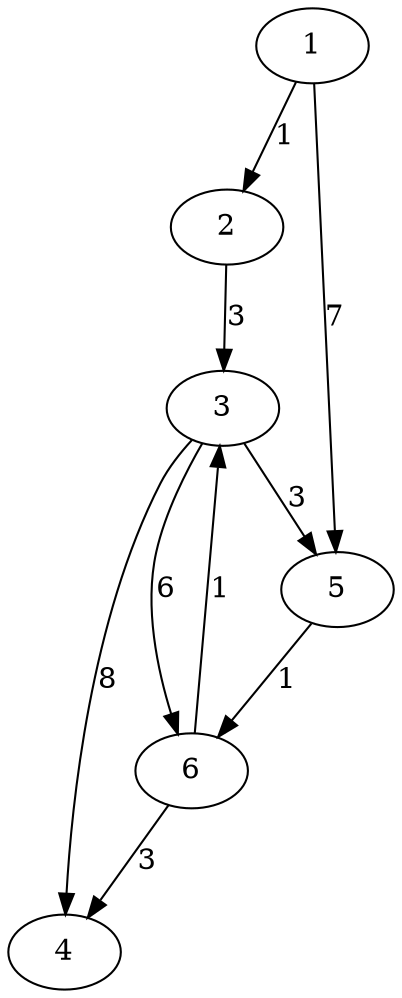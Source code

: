 digraph{
1 -> 2 [label=1]
1 -> 5 [label=7]
2 -> 3 [label=3]
3 -> 4 [label=8]
3 -> 5 [label=3]
3 -> 6 [label=6]
5 -> 6 [label=1]
6 -> 3 [label=1]
6 -> 4 [label=3]
}